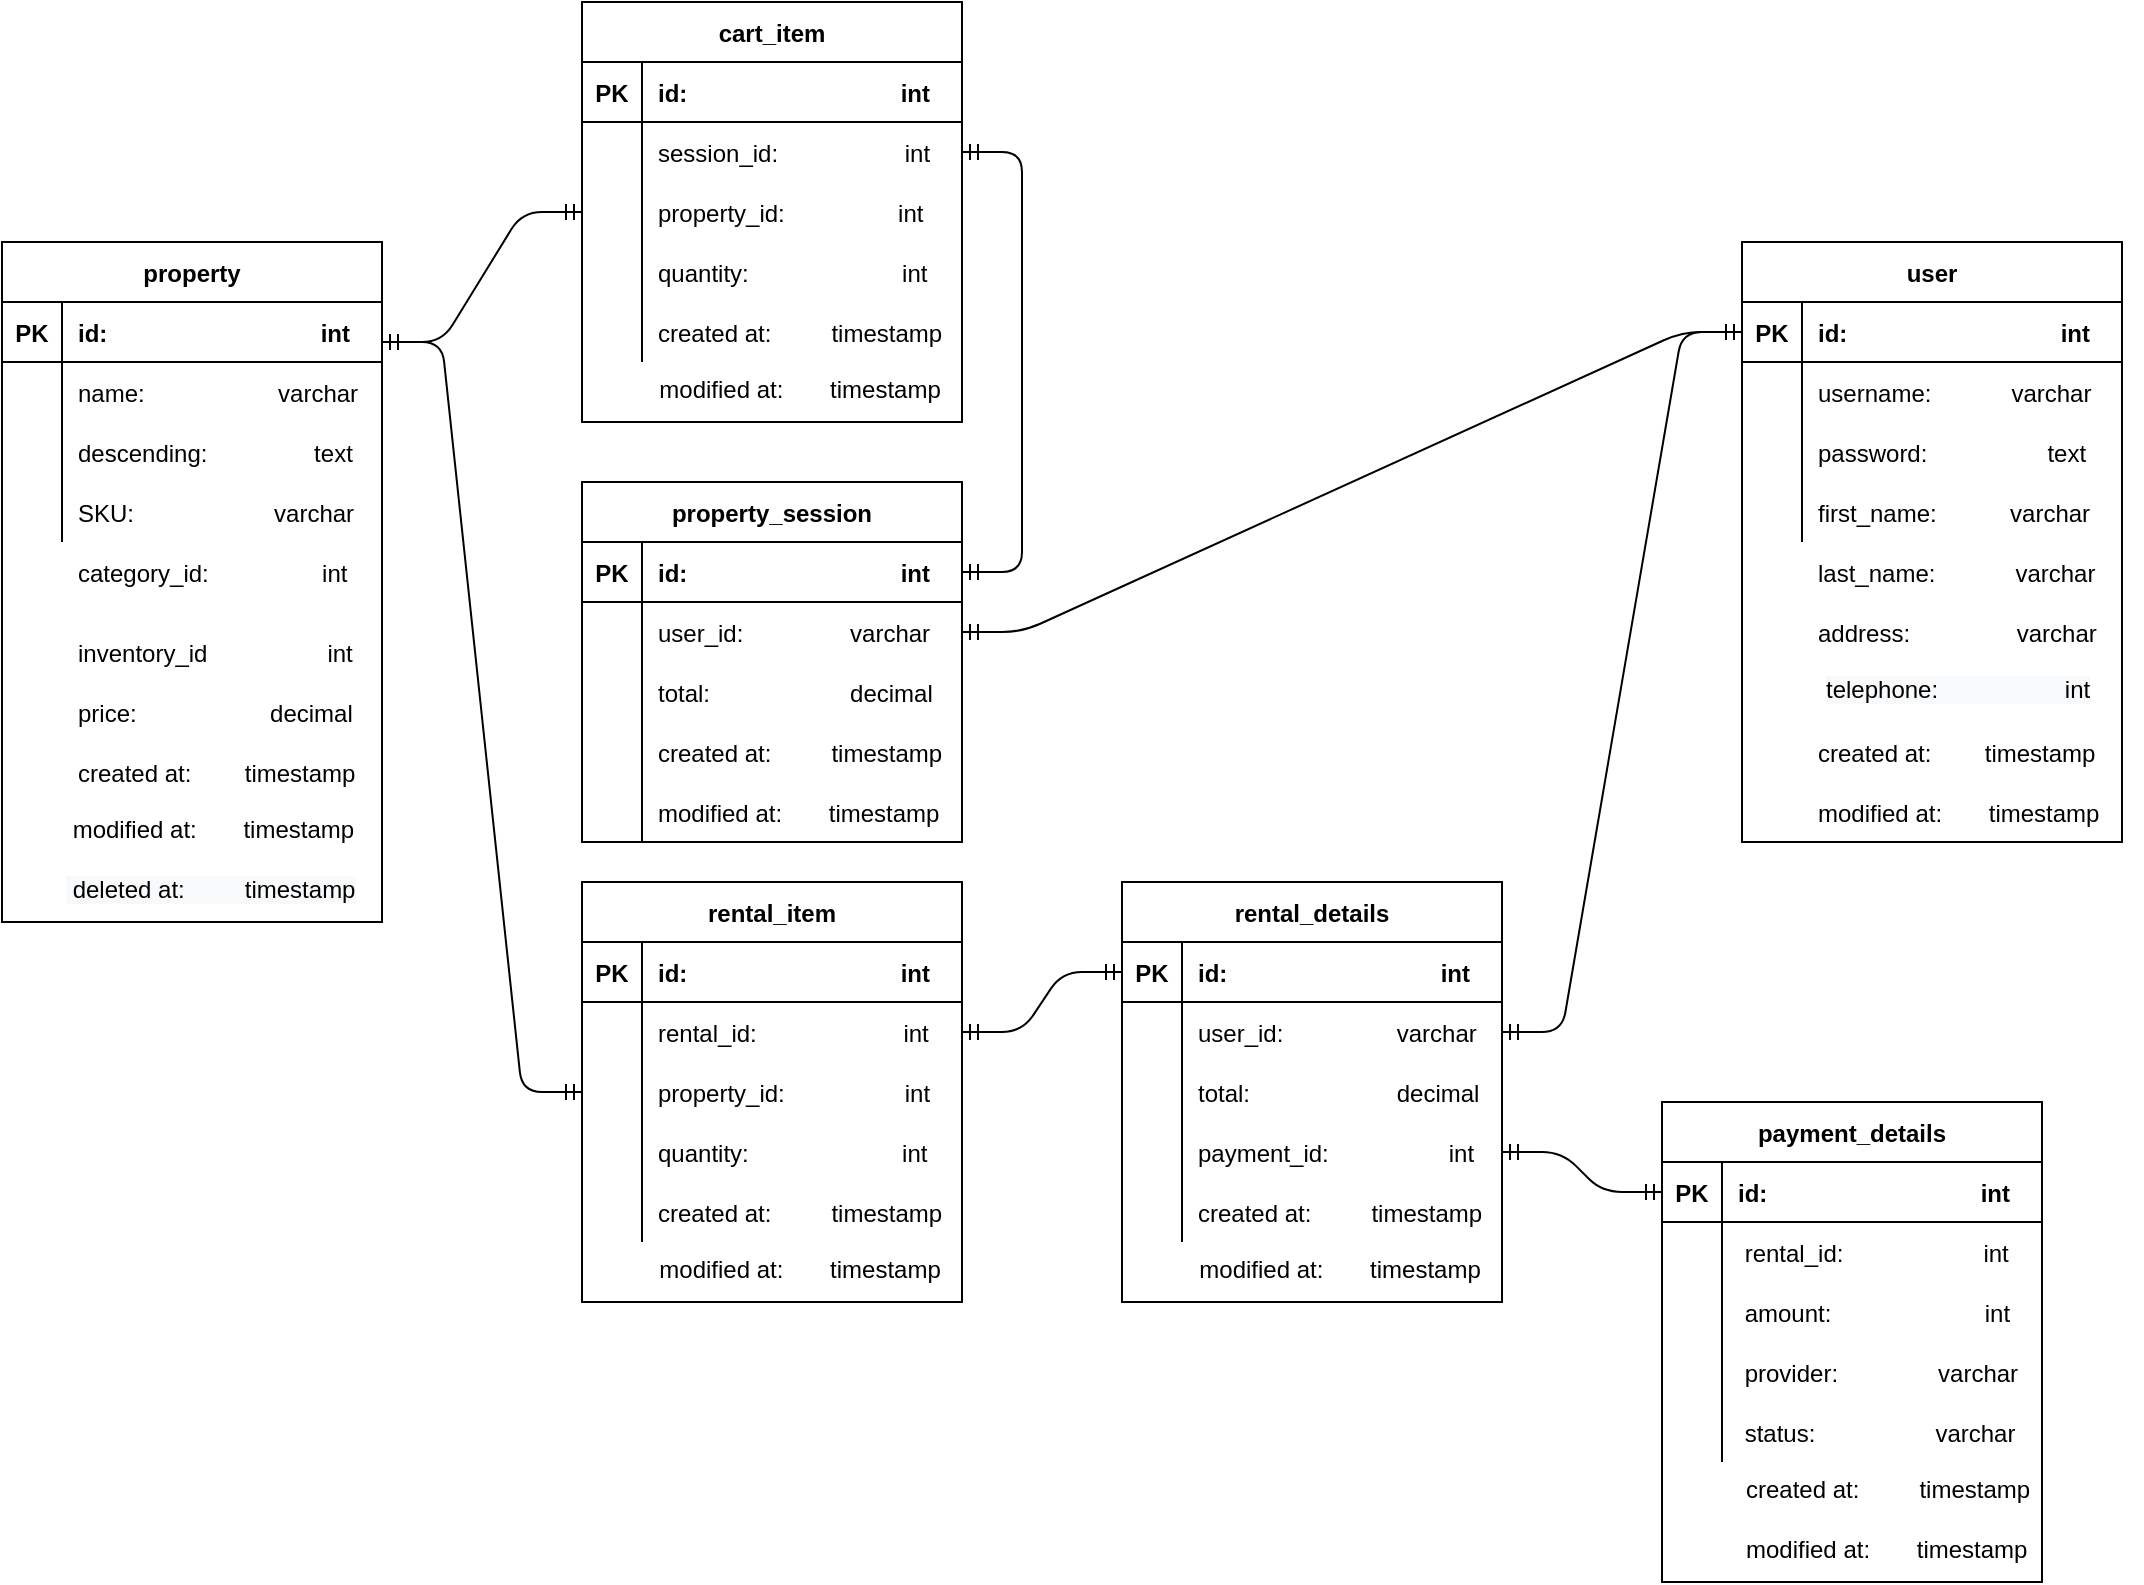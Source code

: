 <mxfile version="13.8.9-1" type="device"><diagram id="mdEA4jtYFHNIccBKWLax" name="Page-1"><mxGraphModel dx="1422" dy="762" grid="1" gridSize="10" guides="1" tooltips="1" connect="1" arrows="1" fold="1" page="1" pageScale="1" pageWidth="1100" pageHeight="850" math="0" shadow="0"><root><mxCell id="0"/><mxCell id="1" parent="0"/><mxCell id="E2A25b7IOWww6mksiiEc-43" value="cart_item" style="shape=table;startSize=30;container=1;collapsible=1;childLayout=tableLayout;fixedRows=1;rowLines=0;fontStyle=1;align=center;resizeLast=1;" vertex="1" parent="1"><mxGeometry x="330" y="40" width="190" height="210" as="geometry"/></mxCell><mxCell id="E2A25b7IOWww6mksiiEc-44" value="" style="shape=partialRectangle;collapsible=0;dropTarget=0;pointerEvents=0;fillColor=none;top=0;left=0;bottom=1;right=0;points=[[0,0.5],[1,0.5]];portConstraint=eastwest;" vertex="1" parent="E2A25b7IOWww6mksiiEc-43"><mxGeometry y="30" width="190" height="30" as="geometry"/></mxCell><mxCell id="E2A25b7IOWww6mksiiEc-45" value="PK" style="shape=partialRectangle;connectable=0;fillColor=none;top=0;left=0;bottom=0;right=0;fontStyle=1;overflow=hidden;" vertex="1" parent="E2A25b7IOWww6mksiiEc-44"><mxGeometry width="30" height="30" as="geometry"/></mxCell><mxCell id="E2A25b7IOWww6mksiiEc-46" value="id:                                int" style="shape=partialRectangle;connectable=0;fillColor=none;top=0;left=0;bottom=0;right=0;align=left;spacingLeft=6;fontStyle=1;overflow=hidden;" vertex="1" parent="E2A25b7IOWww6mksiiEc-44"><mxGeometry x="30" width="160" height="30" as="geometry"/></mxCell><mxCell id="E2A25b7IOWww6mksiiEc-47" value="" style="shape=partialRectangle;collapsible=0;dropTarget=0;pointerEvents=0;fillColor=none;top=0;left=0;bottom=0;right=0;points=[[0,0.5],[1,0.5]];portConstraint=eastwest;" vertex="1" parent="E2A25b7IOWww6mksiiEc-43"><mxGeometry y="60" width="190" height="30" as="geometry"/></mxCell><mxCell id="E2A25b7IOWww6mksiiEc-48" value="" style="shape=partialRectangle;connectable=0;fillColor=none;top=0;left=0;bottom=0;right=0;editable=1;overflow=hidden;" vertex="1" parent="E2A25b7IOWww6mksiiEc-47"><mxGeometry width="30" height="30" as="geometry"/></mxCell><mxCell id="E2A25b7IOWww6mksiiEc-49" value="session_id:                   int " style="shape=partialRectangle;connectable=0;fillColor=none;top=0;left=0;bottom=0;right=0;align=left;spacingLeft=6;overflow=hidden;" vertex="1" parent="E2A25b7IOWww6mksiiEc-47"><mxGeometry x="30" width="160" height="30" as="geometry"/></mxCell><mxCell id="E2A25b7IOWww6mksiiEc-50" value="" style="shape=partialRectangle;collapsible=0;dropTarget=0;pointerEvents=0;fillColor=none;top=0;left=0;bottom=0;right=0;points=[[0,0.5],[1,0.5]];portConstraint=eastwest;" vertex="1" parent="E2A25b7IOWww6mksiiEc-43"><mxGeometry y="90" width="190" height="30" as="geometry"/></mxCell><mxCell id="E2A25b7IOWww6mksiiEc-51" value="" style="shape=partialRectangle;connectable=0;fillColor=none;top=0;left=0;bottom=0;right=0;editable=1;overflow=hidden;" vertex="1" parent="E2A25b7IOWww6mksiiEc-50"><mxGeometry width="30" height="30" as="geometry"/></mxCell><mxCell id="E2A25b7IOWww6mksiiEc-52" value="property_id:                 int" style="shape=partialRectangle;connectable=0;fillColor=none;top=0;left=0;bottom=0;right=0;align=left;spacingLeft=6;overflow=hidden;" vertex="1" parent="E2A25b7IOWww6mksiiEc-50"><mxGeometry x="30" width="160" height="30" as="geometry"/></mxCell><mxCell id="E2A25b7IOWww6mksiiEc-99" value="" style="shape=partialRectangle;collapsible=0;dropTarget=0;pointerEvents=0;fillColor=none;top=0;left=0;bottom=0;right=0;points=[[0,0.5],[1,0.5]];portConstraint=eastwest;" vertex="1" parent="E2A25b7IOWww6mksiiEc-43"><mxGeometry y="120" width="190" height="30" as="geometry"/></mxCell><mxCell id="E2A25b7IOWww6mksiiEc-100" value="" style="shape=partialRectangle;connectable=0;fillColor=none;top=0;left=0;bottom=0;right=0;editable=1;overflow=hidden;" vertex="1" parent="E2A25b7IOWww6mksiiEc-99"><mxGeometry width="30" height="30" as="geometry"/></mxCell><mxCell id="E2A25b7IOWww6mksiiEc-101" value="quantity:                       int" style="shape=partialRectangle;connectable=0;fillColor=none;top=0;left=0;bottom=0;right=0;align=left;spacingLeft=6;overflow=hidden;" vertex="1" parent="E2A25b7IOWww6mksiiEc-99"><mxGeometry x="30" width="160" height="30" as="geometry"/></mxCell><mxCell id="E2A25b7IOWww6mksiiEc-53" value="" style="shape=partialRectangle;collapsible=0;dropTarget=0;pointerEvents=0;fillColor=none;top=0;left=0;bottom=0;right=0;points=[[0,0.5],[1,0.5]];portConstraint=eastwest;" vertex="1" parent="E2A25b7IOWww6mksiiEc-43"><mxGeometry y="150" width="190" height="30" as="geometry"/></mxCell><mxCell id="E2A25b7IOWww6mksiiEc-54" value="" style="shape=partialRectangle;connectable=0;fillColor=none;top=0;left=0;bottom=0;right=0;editable=1;overflow=hidden;" vertex="1" parent="E2A25b7IOWww6mksiiEc-53"><mxGeometry width="30" height="30" as="geometry"/></mxCell><mxCell id="E2A25b7IOWww6mksiiEc-55" value="created at:         timestamp" style="shape=partialRectangle;connectable=0;fillColor=none;top=0;left=0;bottom=0;right=0;align=left;spacingLeft=6;overflow=hidden;" vertex="1" parent="E2A25b7IOWww6mksiiEc-53"><mxGeometry x="30" width="160" height="30" as="geometry"/></mxCell><mxCell id="E2A25b7IOWww6mksiiEc-62" value="property" style="shape=table;startSize=30;container=1;collapsible=1;childLayout=tableLayout;fixedRows=1;rowLines=0;fontStyle=1;align=center;resizeLast=1;" vertex="1" parent="1"><mxGeometry x="40" y="160" width="190" height="340" as="geometry"/></mxCell><mxCell id="E2A25b7IOWww6mksiiEc-63" value="" style="shape=partialRectangle;collapsible=0;dropTarget=0;pointerEvents=0;fillColor=none;top=0;left=0;bottom=1;right=0;points=[[0,0.5],[1,0.5]];portConstraint=eastwest;" vertex="1" parent="E2A25b7IOWww6mksiiEc-62"><mxGeometry y="30" width="190" height="30" as="geometry"/></mxCell><mxCell id="E2A25b7IOWww6mksiiEc-64" value="PK" style="shape=partialRectangle;connectable=0;fillColor=none;top=0;left=0;bottom=0;right=0;fontStyle=1;overflow=hidden;" vertex="1" parent="E2A25b7IOWww6mksiiEc-63"><mxGeometry width="30" height="30" as="geometry"/></mxCell><mxCell id="E2A25b7IOWww6mksiiEc-65" value="id:                                int" style="shape=partialRectangle;connectable=0;fillColor=none;top=0;left=0;bottom=0;right=0;align=left;spacingLeft=6;fontStyle=1;overflow=hidden;" vertex="1" parent="E2A25b7IOWww6mksiiEc-63"><mxGeometry x="30" width="160" height="30" as="geometry"/></mxCell><mxCell id="E2A25b7IOWww6mksiiEc-66" value="" style="shape=partialRectangle;collapsible=0;dropTarget=0;pointerEvents=0;fillColor=none;top=0;left=0;bottom=0;right=0;points=[[0,0.5],[1,0.5]];portConstraint=eastwest;" vertex="1" parent="E2A25b7IOWww6mksiiEc-62"><mxGeometry y="60" width="190" height="30" as="geometry"/></mxCell><mxCell id="E2A25b7IOWww6mksiiEc-67" value="" style="shape=partialRectangle;connectable=0;fillColor=none;top=0;left=0;bottom=0;right=0;editable=1;overflow=hidden;" vertex="1" parent="E2A25b7IOWww6mksiiEc-66"><mxGeometry width="30" height="30" as="geometry"/></mxCell><mxCell id="E2A25b7IOWww6mksiiEc-68" value="name:                    varchar" style="shape=partialRectangle;connectable=0;fillColor=none;top=0;left=0;bottom=0;right=0;align=left;spacingLeft=6;overflow=hidden;" vertex="1" parent="E2A25b7IOWww6mksiiEc-66"><mxGeometry x="30" width="160" height="30" as="geometry"/></mxCell><mxCell id="E2A25b7IOWww6mksiiEc-69" value="" style="shape=partialRectangle;collapsible=0;dropTarget=0;pointerEvents=0;fillColor=none;top=0;left=0;bottom=0;right=0;points=[[0,0.5],[1,0.5]];portConstraint=eastwest;" vertex="1" parent="E2A25b7IOWww6mksiiEc-62"><mxGeometry y="90" width="190" height="30" as="geometry"/></mxCell><mxCell id="E2A25b7IOWww6mksiiEc-70" value="" style="shape=partialRectangle;connectable=0;fillColor=none;top=0;left=0;bottom=0;right=0;editable=1;overflow=hidden;" vertex="1" parent="E2A25b7IOWww6mksiiEc-69"><mxGeometry width="30" height="30" as="geometry"/></mxCell><mxCell id="E2A25b7IOWww6mksiiEc-71" value="descending:                text" style="shape=partialRectangle;connectable=0;fillColor=none;top=0;left=0;bottom=0;right=0;align=left;spacingLeft=6;overflow=hidden;" vertex="1" parent="E2A25b7IOWww6mksiiEc-69"><mxGeometry x="30" width="160" height="30" as="geometry"/></mxCell><mxCell id="E2A25b7IOWww6mksiiEc-72" value="" style="shape=partialRectangle;collapsible=0;dropTarget=0;pointerEvents=0;fillColor=none;top=0;left=0;bottom=0;right=0;points=[[0,0.5],[1,0.5]];portConstraint=eastwest;" vertex="1" parent="E2A25b7IOWww6mksiiEc-62"><mxGeometry y="120" width="190" height="30" as="geometry"/></mxCell><mxCell id="E2A25b7IOWww6mksiiEc-73" value="" style="shape=partialRectangle;connectable=0;fillColor=none;top=0;left=0;bottom=0;right=0;editable=1;overflow=hidden;" vertex="1" parent="E2A25b7IOWww6mksiiEc-72"><mxGeometry width="30" height="30" as="geometry"/></mxCell><mxCell id="E2A25b7IOWww6mksiiEc-74" value="SKU:                     varchar" style="shape=partialRectangle;connectable=0;fillColor=none;top=0;left=0;bottom=0;right=0;align=left;spacingLeft=6;overflow=hidden;" vertex="1" parent="E2A25b7IOWww6mksiiEc-72"><mxGeometry x="30" width="160" height="30" as="geometry"/></mxCell><mxCell id="E2A25b7IOWww6mksiiEc-75" value="category_id:                 int" style="shape=partialRectangle;connectable=0;fillColor=none;top=0;left=0;bottom=0;right=0;align=left;spacingLeft=6;overflow=hidden;" vertex="1" parent="1"><mxGeometry x="70" y="310" width="150" height="30" as="geometry"/></mxCell><mxCell id="E2A25b7IOWww6mksiiEc-76" value="inventory_id                  int" style="shape=partialRectangle;connectable=0;fillColor=none;top=0;left=0;bottom=0;right=0;align=left;spacingLeft=6;overflow=hidden;" vertex="1" parent="1"><mxGeometry x="70" y="350" width="150" height="30" as="geometry"/></mxCell><mxCell id="E2A25b7IOWww6mksiiEc-77" value="price:                    decimal" style="shape=partialRectangle;connectable=0;fillColor=none;top=0;left=0;bottom=0;right=0;align=left;spacingLeft=6;overflow=hidden;" vertex="1" parent="1"><mxGeometry x="70" y="380" width="150" height="30" as="geometry"/></mxCell><mxCell id="E2A25b7IOWww6mksiiEc-78" value="created at:        timestamp" style="shape=partialRectangle;connectable=0;fillColor=none;top=0;left=0;bottom=0;right=0;align=left;spacingLeft=6;overflow=hidden;" vertex="1" parent="1"><mxGeometry x="70" y="410" width="150" height="30" as="geometry"/></mxCell><mxCell id="E2A25b7IOWww6mksiiEc-106" value="&lt;span style=&quot;font-family: &amp;#34;helvetica&amp;#34;&quot;&gt;&amp;nbsp;modified at:&amp;nbsp; &amp;nbsp; &amp;nbsp; &amp;nbsp;timestamp&lt;/span&gt;" style="text;whiteSpace=wrap;html=1;" vertex="1" parent="1"><mxGeometry x="70" y="440" width="170" height="30" as="geometry"/></mxCell><mxCell id="E2A25b7IOWww6mksiiEc-151" value="&lt;span&gt;&amp;nbsp; modified at:&amp;nbsp; &amp;nbsp; &amp;nbsp; &amp;nbsp;timestamp&lt;/span&gt;" style="text;whiteSpace=wrap;html=1;" vertex="1" parent="1"><mxGeometry x="360" y="220" width="170" height="30" as="geometry"/></mxCell><mxCell id="E2A25b7IOWww6mksiiEc-152" value="property_session" style="shape=table;startSize=30;container=1;collapsible=1;childLayout=tableLayout;fixedRows=1;rowLines=0;fontStyle=1;align=center;resizeLast=1;" vertex="1" parent="1"><mxGeometry x="330" y="280" width="190" height="180" as="geometry"/></mxCell><mxCell id="E2A25b7IOWww6mksiiEc-153" value="" style="shape=partialRectangle;collapsible=0;dropTarget=0;pointerEvents=0;fillColor=none;top=0;left=0;bottom=1;right=0;points=[[0,0.5],[1,0.5]];portConstraint=eastwest;" vertex="1" parent="E2A25b7IOWww6mksiiEc-152"><mxGeometry y="30" width="190" height="30" as="geometry"/></mxCell><mxCell id="E2A25b7IOWww6mksiiEc-154" value="PK" style="shape=partialRectangle;connectable=0;fillColor=none;top=0;left=0;bottom=0;right=0;fontStyle=1;overflow=hidden;" vertex="1" parent="E2A25b7IOWww6mksiiEc-153"><mxGeometry width="30" height="30" as="geometry"/></mxCell><mxCell id="E2A25b7IOWww6mksiiEc-155" value="id:                                int" style="shape=partialRectangle;connectable=0;fillColor=none;top=0;left=0;bottom=0;right=0;align=left;spacingLeft=6;fontStyle=1;overflow=hidden;" vertex="1" parent="E2A25b7IOWww6mksiiEc-153"><mxGeometry x="30" width="160" height="30" as="geometry"/></mxCell><mxCell id="E2A25b7IOWww6mksiiEc-156" value="" style="shape=partialRectangle;collapsible=0;dropTarget=0;pointerEvents=0;fillColor=none;top=0;left=0;bottom=0;right=0;points=[[0,0.5],[1,0.5]];portConstraint=eastwest;" vertex="1" parent="E2A25b7IOWww6mksiiEc-152"><mxGeometry y="60" width="190" height="30" as="geometry"/></mxCell><mxCell id="E2A25b7IOWww6mksiiEc-157" value="" style="shape=partialRectangle;connectable=0;fillColor=none;top=0;left=0;bottom=0;right=0;editable=1;overflow=hidden;" vertex="1" parent="E2A25b7IOWww6mksiiEc-156"><mxGeometry width="30" height="30" as="geometry"/></mxCell><mxCell id="E2A25b7IOWww6mksiiEc-158" value="user_id:                varchar" style="shape=partialRectangle;connectable=0;fillColor=none;top=0;left=0;bottom=0;right=0;align=left;spacingLeft=6;overflow=hidden;" vertex="1" parent="E2A25b7IOWww6mksiiEc-156"><mxGeometry x="30" width="160" height="30" as="geometry"/></mxCell><mxCell id="E2A25b7IOWww6mksiiEc-159" value="" style="shape=partialRectangle;collapsible=0;dropTarget=0;pointerEvents=0;fillColor=none;top=0;left=0;bottom=0;right=0;points=[[0,0.5],[1,0.5]];portConstraint=eastwest;" vertex="1" parent="E2A25b7IOWww6mksiiEc-152"><mxGeometry y="90" width="190" height="30" as="geometry"/></mxCell><mxCell id="E2A25b7IOWww6mksiiEc-160" value="" style="shape=partialRectangle;connectable=0;fillColor=none;top=0;left=0;bottom=0;right=0;editable=1;overflow=hidden;" vertex="1" parent="E2A25b7IOWww6mksiiEc-159"><mxGeometry width="30" height="30" as="geometry"/></mxCell><mxCell id="E2A25b7IOWww6mksiiEc-161" value="total:                     decimal" style="shape=partialRectangle;connectable=0;fillColor=none;top=0;left=0;bottom=0;right=0;align=left;spacingLeft=6;overflow=hidden;" vertex="1" parent="E2A25b7IOWww6mksiiEc-159"><mxGeometry x="30" width="160" height="30" as="geometry"/></mxCell><mxCell id="E2A25b7IOWww6mksiiEc-162" value="" style="shape=partialRectangle;collapsible=0;dropTarget=0;pointerEvents=0;fillColor=none;top=0;left=0;bottom=0;right=0;points=[[0,0.5],[1,0.5]];portConstraint=eastwest;" vertex="1" parent="E2A25b7IOWww6mksiiEc-152"><mxGeometry y="120" width="190" height="30" as="geometry"/></mxCell><mxCell id="E2A25b7IOWww6mksiiEc-163" value="" style="shape=partialRectangle;connectable=0;fillColor=none;top=0;left=0;bottom=0;right=0;editable=1;overflow=hidden;" vertex="1" parent="E2A25b7IOWww6mksiiEc-162"><mxGeometry width="30" height="30" as="geometry"/></mxCell><mxCell id="E2A25b7IOWww6mksiiEc-164" value="created at:         timestamp" style="shape=partialRectangle;connectable=0;fillColor=none;top=0;left=0;bottom=0;right=0;align=left;spacingLeft=6;overflow=hidden;" vertex="1" parent="E2A25b7IOWww6mksiiEc-162"><mxGeometry x="30" width="160" height="30" as="geometry"/></mxCell><mxCell id="E2A25b7IOWww6mksiiEc-165" value="" style="shape=partialRectangle;collapsible=0;dropTarget=0;pointerEvents=0;fillColor=none;top=0;left=0;bottom=0;right=0;points=[[0,0.5],[1,0.5]];portConstraint=eastwest;" vertex="1" parent="E2A25b7IOWww6mksiiEc-152"><mxGeometry y="150" width="190" height="30" as="geometry"/></mxCell><mxCell id="E2A25b7IOWww6mksiiEc-166" value="" style="shape=partialRectangle;connectable=0;fillColor=none;top=0;left=0;bottom=0;right=0;editable=1;overflow=hidden;" vertex="1" parent="E2A25b7IOWww6mksiiEc-165"><mxGeometry width="30" height="30" as="geometry"/></mxCell><mxCell id="E2A25b7IOWww6mksiiEc-167" value="modified at:       timestamp" style="shape=partialRectangle;connectable=0;fillColor=none;top=0;left=0;bottom=0;right=0;align=left;spacingLeft=6;overflow=hidden;" vertex="1" parent="E2A25b7IOWww6mksiiEc-165"><mxGeometry x="30" width="160" height="30" as="geometry"/></mxCell><mxCell id="E2A25b7IOWww6mksiiEc-169" value="&lt;span style=&quot;color: rgb(0 , 0 , 0) ; font-family: &amp;#34;helvetica&amp;#34; ; font-size: 12px ; font-style: normal ; font-weight: 400 ; letter-spacing: normal ; text-align: left ; text-indent: 0px ; text-transform: none ; word-spacing: 0px ; background-color: rgb(248 , 249 , 250) ; display: inline ; float: none&quot;&gt;&amp;nbsp;deleted at:&amp;nbsp; &amp;nbsp; &amp;nbsp; &amp;nbsp; &amp;nbsp;timestamp&lt;/span&gt;" style="text;whiteSpace=wrap;html=1;" vertex="1" parent="1"><mxGeometry x="70" y="470" width="170" height="30" as="geometry"/></mxCell><mxCell id="E2A25b7IOWww6mksiiEc-172" value="rental_item" style="shape=table;startSize=30;container=1;collapsible=1;childLayout=tableLayout;fixedRows=1;rowLines=0;fontStyle=1;align=center;resizeLast=1;" vertex="1" parent="1"><mxGeometry x="330" y="480" width="190" height="210" as="geometry"/></mxCell><mxCell id="E2A25b7IOWww6mksiiEc-173" value="" style="shape=partialRectangle;collapsible=0;dropTarget=0;pointerEvents=0;fillColor=none;top=0;left=0;bottom=1;right=0;points=[[0,0.5],[1,0.5]];portConstraint=eastwest;" vertex="1" parent="E2A25b7IOWww6mksiiEc-172"><mxGeometry y="30" width="190" height="30" as="geometry"/></mxCell><mxCell id="E2A25b7IOWww6mksiiEc-174" value="PK" style="shape=partialRectangle;connectable=0;fillColor=none;top=0;left=0;bottom=0;right=0;fontStyle=1;overflow=hidden;" vertex="1" parent="E2A25b7IOWww6mksiiEc-173"><mxGeometry width="30" height="30" as="geometry"/></mxCell><mxCell id="E2A25b7IOWww6mksiiEc-175" value="id:                                int" style="shape=partialRectangle;connectable=0;fillColor=none;top=0;left=0;bottom=0;right=0;align=left;spacingLeft=6;fontStyle=1;overflow=hidden;" vertex="1" parent="E2A25b7IOWww6mksiiEc-173"><mxGeometry x="30" width="160" height="30" as="geometry"/></mxCell><mxCell id="E2A25b7IOWww6mksiiEc-176" value="" style="shape=partialRectangle;collapsible=0;dropTarget=0;pointerEvents=0;fillColor=none;top=0;left=0;bottom=0;right=0;points=[[0,0.5],[1,0.5]];portConstraint=eastwest;" vertex="1" parent="E2A25b7IOWww6mksiiEc-172"><mxGeometry y="60" width="190" height="30" as="geometry"/></mxCell><mxCell id="E2A25b7IOWww6mksiiEc-177" value="" style="shape=partialRectangle;connectable=0;fillColor=none;top=0;left=0;bottom=0;right=0;editable=1;overflow=hidden;" vertex="1" parent="E2A25b7IOWww6mksiiEc-176"><mxGeometry width="30" height="30" as="geometry"/></mxCell><mxCell id="E2A25b7IOWww6mksiiEc-178" value="rental_id:                      int" style="shape=partialRectangle;connectable=0;fillColor=none;top=0;left=0;bottom=0;right=0;align=left;spacingLeft=6;overflow=hidden;" vertex="1" parent="E2A25b7IOWww6mksiiEc-176"><mxGeometry x="30" width="160" height="30" as="geometry"/></mxCell><mxCell id="E2A25b7IOWww6mksiiEc-179" value="" style="shape=partialRectangle;collapsible=0;dropTarget=0;pointerEvents=0;fillColor=none;top=0;left=0;bottom=0;right=0;points=[[0,0.5],[1,0.5]];portConstraint=eastwest;" vertex="1" parent="E2A25b7IOWww6mksiiEc-172"><mxGeometry y="90" width="190" height="30" as="geometry"/></mxCell><mxCell id="E2A25b7IOWww6mksiiEc-180" value="" style="shape=partialRectangle;connectable=0;fillColor=none;top=0;left=0;bottom=0;right=0;editable=1;overflow=hidden;" vertex="1" parent="E2A25b7IOWww6mksiiEc-179"><mxGeometry width="30" height="30" as="geometry"/></mxCell><mxCell id="E2A25b7IOWww6mksiiEc-181" value="property_id:                  int" style="shape=partialRectangle;connectable=0;fillColor=none;top=0;left=0;bottom=0;right=0;align=left;spacingLeft=6;overflow=hidden;" vertex="1" parent="E2A25b7IOWww6mksiiEc-179"><mxGeometry x="30" width="160" height="30" as="geometry"/></mxCell><mxCell id="E2A25b7IOWww6mksiiEc-182" value="" style="shape=partialRectangle;collapsible=0;dropTarget=0;pointerEvents=0;fillColor=none;top=0;left=0;bottom=0;right=0;points=[[0,0.5],[1,0.5]];portConstraint=eastwest;" vertex="1" parent="E2A25b7IOWww6mksiiEc-172"><mxGeometry y="120" width="190" height="30" as="geometry"/></mxCell><mxCell id="E2A25b7IOWww6mksiiEc-183" value="" style="shape=partialRectangle;connectable=0;fillColor=none;top=0;left=0;bottom=0;right=0;editable=1;overflow=hidden;" vertex="1" parent="E2A25b7IOWww6mksiiEc-182"><mxGeometry width="30" height="30" as="geometry"/></mxCell><mxCell id="E2A25b7IOWww6mksiiEc-184" value="quantity:                       int" style="shape=partialRectangle;connectable=0;fillColor=none;top=0;left=0;bottom=0;right=0;align=left;spacingLeft=6;overflow=hidden;" vertex="1" parent="E2A25b7IOWww6mksiiEc-182"><mxGeometry x="30" width="160" height="30" as="geometry"/></mxCell><mxCell id="E2A25b7IOWww6mksiiEc-185" value="" style="shape=partialRectangle;collapsible=0;dropTarget=0;pointerEvents=0;fillColor=none;top=0;left=0;bottom=0;right=0;points=[[0,0.5],[1,0.5]];portConstraint=eastwest;" vertex="1" parent="E2A25b7IOWww6mksiiEc-172"><mxGeometry y="150" width="190" height="30" as="geometry"/></mxCell><mxCell id="E2A25b7IOWww6mksiiEc-186" value="" style="shape=partialRectangle;connectable=0;fillColor=none;top=0;left=0;bottom=0;right=0;editable=1;overflow=hidden;" vertex="1" parent="E2A25b7IOWww6mksiiEc-185"><mxGeometry width="30" height="30" as="geometry"/></mxCell><mxCell id="E2A25b7IOWww6mksiiEc-187" value="created at:         timestamp" style="shape=partialRectangle;connectable=0;fillColor=none;top=0;left=0;bottom=0;right=0;align=left;spacingLeft=6;overflow=hidden;" vertex="1" parent="E2A25b7IOWww6mksiiEc-185"><mxGeometry x="30" width="160" height="30" as="geometry"/></mxCell><mxCell id="E2A25b7IOWww6mksiiEc-188" value="rental_details" style="shape=table;startSize=30;container=1;collapsible=1;childLayout=tableLayout;fixedRows=1;rowLines=0;fontStyle=1;align=center;resizeLast=1;" vertex="1" parent="1"><mxGeometry x="600" y="480" width="190" height="210" as="geometry"/></mxCell><mxCell id="E2A25b7IOWww6mksiiEc-189" value="" style="shape=partialRectangle;collapsible=0;dropTarget=0;pointerEvents=0;fillColor=none;top=0;left=0;bottom=1;right=0;points=[[0,0.5],[1,0.5]];portConstraint=eastwest;" vertex="1" parent="E2A25b7IOWww6mksiiEc-188"><mxGeometry y="30" width="190" height="30" as="geometry"/></mxCell><mxCell id="E2A25b7IOWww6mksiiEc-190" value="PK" style="shape=partialRectangle;connectable=0;fillColor=none;top=0;left=0;bottom=0;right=0;fontStyle=1;overflow=hidden;" vertex="1" parent="E2A25b7IOWww6mksiiEc-189"><mxGeometry width="30" height="30" as="geometry"/></mxCell><mxCell id="E2A25b7IOWww6mksiiEc-191" value="id:                                int" style="shape=partialRectangle;connectable=0;fillColor=none;top=0;left=0;bottom=0;right=0;align=left;spacingLeft=6;fontStyle=1;overflow=hidden;" vertex="1" parent="E2A25b7IOWww6mksiiEc-189"><mxGeometry x="30" width="160" height="30" as="geometry"/></mxCell><mxCell id="E2A25b7IOWww6mksiiEc-192" value="" style="shape=partialRectangle;collapsible=0;dropTarget=0;pointerEvents=0;fillColor=none;top=0;left=0;bottom=0;right=0;points=[[0,0.5],[1,0.5]];portConstraint=eastwest;" vertex="1" parent="E2A25b7IOWww6mksiiEc-188"><mxGeometry y="60" width="190" height="30" as="geometry"/></mxCell><mxCell id="E2A25b7IOWww6mksiiEc-193" value="" style="shape=partialRectangle;connectable=0;fillColor=none;top=0;left=0;bottom=0;right=0;editable=1;overflow=hidden;" vertex="1" parent="E2A25b7IOWww6mksiiEc-192"><mxGeometry width="30" height="30" as="geometry"/></mxCell><mxCell id="E2A25b7IOWww6mksiiEc-194" value="user_id:                 varchar" style="shape=partialRectangle;connectable=0;fillColor=none;top=0;left=0;bottom=0;right=0;align=left;spacingLeft=6;overflow=hidden;" vertex="1" parent="E2A25b7IOWww6mksiiEc-192"><mxGeometry x="30" width="160" height="30" as="geometry"/></mxCell><mxCell id="E2A25b7IOWww6mksiiEc-195" value="" style="shape=partialRectangle;collapsible=0;dropTarget=0;pointerEvents=0;fillColor=none;top=0;left=0;bottom=0;right=0;points=[[0,0.5],[1,0.5]];portConstraint=eastwest;" vertex="1" parent="E2A25b7IOWww6mksiiEc-188"><mxGeometry y="90" width="190" height="30" as="geometry"/></mxCell><mxCell id="E2A25b7IOWww6mksiiEc-196" value="" style="shape=partialRectangle;connectable=0;fillColor=none;top=0;left=0;bottom=0;right=0;editable=1;overflow=hidden;" vertex="1" parent="E2A25b7IOWww6mksiiEc-195"><mxGeometry width="30" height="30" as="geometry"/></mxCell><mxCell id="E2A25b7IOWww6mksiiEc-197" value="total:                      decimal" style="shape=partialRectangle;connectable=0;fillColor=none;top=0;left=0;bottom=0;right=0;align=left;spacingLeft=6;overflow=hidden;" vertex="1" parent="E2A25b7IOWww6mksiiEc-195"><mxGeometry x="30" width="160" height="30" as="geometry"/></mxCell><mxCell id="E2A25b7IOWww6mksiiEc-198" value="" style="shape=partialRectangle;collapsible=0;dropTarget=0;pointerEvents=0;fillColor=none;top=0;left=0;bottom=0;right=0;points=[[0,0.5],[1,0.5]];portConstraint=eastwest;" vertex="1" parent="E2A25b7IOWww6mksiiEc-188"><mxGeometry y="120" width="190" height="30" as="geometry"/></mxCell><mxCell id="E2A25b7IOWww6mksiiEc-199" value="" style="shape=partialRectangle;connectable=0;fillColor=none;top=0;left=0;bottom=0;right=0;editable=1;overflow=hidden;" vertex="1" parent="E2A25b7IOWww6mksiiEc-198"><mxGeometry width="30" height="30" as="geometry"/></mxCell><mxCell id="E2A25b7IOWww6mksiiEc-200" value="payment_id:                  int" style="shape=partialRectangle;connectable=0;fillColor=none;top=0;left=0;bottom=0;right=0;align=left;spacingLeft=6;overflow=hidden;" vertex="1" parent="E2A25b7IOWww6mksiiEc-198"><mxGeometry x="30" width="160" height="30" as="geometry"/></mxCell><mxCell id="E2A25b7IOWww6mksiiEc-201" value="" style="shape=partialRectangle;collapsible=0;dropTarget=0;pointerEvents=0;fillColor=none;top=0;left=0;bottom=0;right=0;points=[[0,0.5],[1,0.5]];portConstraint=eastwest;" vertex="1" parent="E2A25b7IOWww6mksiiEc-188"><mxGeometry y="150" width="190" height="30" as="geometry"/></mxCell><mxCell id="E2A25b7IOWww6mksiiEc-202" value="" style="shape=partialRectangle;connectable=0;fillColor=none;top=0;left=0;bottom=0;right=0;editable=1;overflow=hidden;" vertex="1" parent="E2A25b7IOWww6mksiiEc-201"><mxGeometry width="30" height="30" as="geometry"/></mxCell><mxCell id="E2A25b7IOWww6mksiiEc-203" value="created at:         timestamp" style="shape=partialRectangle;connectable=0;fillColor=none;top=0;left=0;bottom=0;right=0;align=left;spacingLeft=6;overflow=hidden;" vertex="1" parent="E2A25b7IOWww6mksiiEc-201"><mxGeometry x="30" width="160" height="30" as="geometry"/></mxCell><mxCell id="E2A25b7IOWww6mksiiEc-204" value="payment_details" style="shape=table;startSize=30;container=1;collapsible=1;childLayout=tableLayout;fixedRows=1;rowLines=0;fontStyle=1;align=center;resizeLast=1;" vertex="1" parent="1"><mxGeometry x="870" y="590" width="190" height="240" as="geometry"/></mxCell><mxCell id="E2A25b7IOWww6mksiiEc-205" value="" style="shape=partialRectangle;collapsible=0;dropTarget=0;pointerEvents=0;fillColor=none;top=0;left=0;bottom=1;right=0;points=[[0,0.5],[1,0.5]];portConstraint=eastwest;" vertex="1" parent="E2A25b7IOWww6mksiiEc-204"><mxGeometry y="30" width="190" height="30" as="geometry"/></mxCell><mxCell id="E2A25b7IOWww6mksiiEc-206" value="PK" style="shape=partialRectangle;connectable=0;fillColor=none;top=0;left=0;bottom=0;right=0;fontStyle=1;overflow=hidden;" vertex="1" parent="E2A25b7IOWww6mksiiEc-205"><mxGeometry width="30" height="30" as="geometry"/></mxCell><mxCell id="E2A25b7IOWww6mksiiEc-207" value="id:                                int" style="shape=partialRectangle;connectable=0;fillColor=none;top=0;left=0;bottom=0;right=0;align=left;spacingLeft=6;fontStyle=1;overflow=hidden;" vertex="1" parent="E2A25b7IOWww6mksiiEc-205"><mxGeometry x="30" width="160" height="30" as="geometry"/></mxCell><mxCell id="E2A25b7IOWww6mksiiEc-208" value="" style="shape=partialRectangle;collapsible=0;dropTarget=0;pointerEvents=0;fillColor=none;top=0;left=0;bottom=0;right=0;points=[[0,0.5],[1,0.5]];portConstraint=eastwest;" vertex="1" parent="E2A25b7IOWww6mksiiEc-204"><mxGeometry y="60" width="190" height="30" as="geometry"/></mxCell><mxCell id="E2A25b7IOWww6mksiiEc-209" value="" style="shape=partialRectangle;connectable=0;fillColor=none;top=0;left=0;bottom=0;right=0;editable=1;overflow=hidden;" vertex="1" parent="E2A25b7IOWww6mksiiEc-208"><mxGeometry width="30" height="30" as="geometry"/></mxCell><mxCell id="E2A25b7IOWww6mksiiEc-210" value=" rental_id:                     int" style="shape=partialRectangle;connectable=0;fillColor=none;top=0;left=0;bottom=0;right=0;align=left;spacingLeft=6;overflow=hidden;" vertex="1" parent="E2A25b7IOWww6mksiiEc-208"><mxGeometry x="30" width="160" height="30" as="geometry"/></mxCell><mxCell id="E2A25b7IOWww6mksiiEc-211" value="" style="shape=partialRectangle;collapsible=0;dropTarget=0;pointerEvents=0;fillColor=none;top=0;left=0;bottom=0;right=0;points=[[0,0.5],[1,0.5]];portConstraint=eastwest;" vertex="1" parent="E2A25b7IOWww6mksiiEc-204"><mxGeometry y="90" width="190" height="30" as="geometry"/></mxCell><mxCell id="E2A25b7IOWww6mksiiEc-212" value="" style="shape=partialRectangle;connectable=0;fillColor=none;top=0;left=0;bottom=0;right=0;editable=1;overflow=hidden;" vertex="1" parent="E2A25b7IOWww6mksiiEc-211"><mxGeometry width="30" height="30" as="geometry"/></mxCell><mxCell id="E2A25b7IOWww6mksiiEc-213" value=" amount:                       int" style="shape=partialRectangle;connectable=0;fillColor=none;top=0;left=0;bottom=0;right=0;align=left;spacingLeft=6;overflow=hidden;" vertex="1" parent="E2A25b7IOWww6mksiiEc-211"><mxGeometry x="30" width="160" height="30" as="geometry"/></mxCell><mxCell id="E2A25b7IOWww6mksiiEc-214" value="" style="shape=partialRectangle;collapsible=0;dropTarget=0;pointerEvents=0;fillColor=none;top=0;left=0;bottom=0;right=0;points=[[0,0.5],[1,0.5]];portConstraint=eastwest;" vertex="1" parent="E2A25b7IOWww6mksiiEc-204"><mxGeometry y="120" width="190" height="30" as="geometry"/></mxCell><mxCell id="E2A25b7IOWww6mksiiEc-215" value="" style="shape=partialRectangle;connectable=0;fillColor=none;top=0;left=0;bottom=0;right=0;editable=1;overflow=hidden;" vertex="1" parent="E2A25b7IOWww6mksiiEc-214"><mxGeometry width="30" height="30" as="geometry"/></mxCell><mxCell id="E2A25b7IOWww6mksiiEc-216" value=" provider:               varchar" style="shape=partialRectangle;connectable=0;fillColor=none;top=0;left=0;bottom=0;right=0;align=left;spacingLeft=6;overflow=hidden;" vertex="1" parent="E2A25b7IOWww6mksiiEc-214"><mxGeometry x="30" width="160" height="30" as="geometry"/></mxCell><mxCell id="E2A25b7IOWww6mksiiEc-217" value="" style="shape=partialRectangle;collapsible=0;dropTarget=0;pointerEvents=0;fillColor=none;top=0;left=0;bottom=0;right=0;points=[[0,0.5],[1,0.5]];portConstraint=eastwest;" vertex="1" parent="E2A25b7IOWww6mksiiEc-204"><mxGeometry y="150" width="190" height="30" as="geometry"/></mxCell><mxCell id="E2A25b7IOWww6mksiiEc-218" value="" style="shape=partialRectangle;connectable=0;fillColor=none;top=0;left=0;bottom=0;right=0;editable=1;overflow=hidden;" vertex="1" parent="E2A25b7IOWww6mksiiEc-217"><mxGeometry width="30" height="30" as="geometry"/></mxCell><mxCell id="E2A25b7IOWww6mksiiEc-219" value=" status:                  varchar" style="shape=partialRectangle;connectable=0;fillColor=none;top=0;left=0;bottom=0;right=0;align=left;spacingLeft=6;overflow=hidden;" vertex="1" parent="E2A25b7IOWww6mksiiEc-217"><mxGeometry x="30" width="160" height="30" as="geometry"/></mxCell><mxCell id="E2A25b7IOWww6mksiiEc-220" value="user" style="shape=table;startSize=30;container=1;collapsible=1;childLayout=tableLayout;fixedRows=1;rowLines=0;fontStyle=1;align=center;resizeLast=1;" vertex="1" parent="1"><mxGeometry x="910" y="160" width="190" height="300" as="geometry"/></mxCell><mxCell id="E2A25b7IOWww6mksiiEc-221" value="" style="shape=partialRectangle;collapsible=0;dropTarget=0;pointerEvents=0;fillColor=none;top=0;left=0;bottom=1;right=0;points=[[0,0.5],[1,0.5]];portConstraint=eastwest;" vertex="1" parent="E2A25b7IOWww6mksiiEc-220"><mxGeometry y="30" width="190" height="30" as="geometry"/></mxCell><mxCell id="E2A25b7IOWww6mksiiEc-222" value="PK" style="shape=partialRectangle;connectable=0;fillColor=none;top=0;left=0;bottom=0;right=0;fontStyle=1;overflow=hidden;" vertex="1" parent="E2A25b7IOWww6mksiiEc-221"><mxGeometry width="30" height="30" as="geometry"/></mxCell><mxCell id="E2A25b7IOWww6mksiiEc-223" value="id:                                int" style="shape=partialRectangle;connectable=0;fillColor=none;top=0;left=0;bottom=0;right=0;align=left;spacingLeft=6;fontStyle=1;overflow=hidden;" vertex="1" parent="E2A25b7IOWww6mksiiEc-221"><mxGeometry x="30" width="160" height="30" as="geometry"/></mxCell><mxCell id="E2A25b7IOWww6mksiiEc-224" value="" style="shape=partialRectangle;collapsible=0;dropTarget=0;pointerEvents=0;fillColor=none;top=0;left=0;bottom=0;right=0;points=[[0,0.5],[1,0.5]];portConstraint=eastwest;" vertex="1" parent="E2A25b7IOWww6mksiiEc-220"><mxGeometry y="60" width="190" height="30" as="geometry"/></mxCell><mxCell id="E2A25b7IOWww6mksiiEc-225" value="" style="shape=partialRectangle;connectable=0;fillColor=none;top=0;left=0;bottom=0;right=0;editable=1;overflow=hidden;" vertex="1" parent="E2A25b7IOWww6mksiiEc-224"><mxGeometry width="30" height="30" as="geometry"/></mxCell><mxCell id="E2A25b7IOWww6mksiiEc-226" value="username:            varchar" style="shape=partialRectangle;connectable=0;fillColor=none;top=0;left=0;bottom=0;right=0;align=left;spacingLeft=6;overflow=hidden;" vertex="1" parent="E2A25b7IOWww6mksiiEc-224"><mxGeometry x="30" width="160" height="30" as="geometry"/></mxCell><mxCell id="E2A25b7IOWww6mksiiEc-227" value="" style="shape=partialRectangle;collapsible=0;dropTarget=0;pointerEvents=0;fillColor=none;top=0;left=0;bottom=0;right=0;points=[[0,0.5],[1,0.5]];portConstraint=eastwest;" vertex="1" parent="E2A25b7IOWww6mksiiEc-220"><mxGeometry y="90" width="190" height="30" as="geometry"/></mxCell><mxCell id="E2A25b7IOWww6mksiiEc-228" value="" style="shape=partialRectangle;connectable=0;fillColor=none;top=0;left=0;bottom=0;right=0;editable=1;overflow=hidden;" vertex="1" parent="E2A25b7IOWww6mksiiEc-227"><mxGeometry width="30" height="30" as="geometry"/></mxCell><mxCell id="E2A25b7IOWww6mksiiEc-229" value="password:                  text" style="shape=partialRectangle;connectable=0;fillColor=none;top=0;left=0;bottom=0;right=0;align=left;spacingLeft=6;overflow=hidden;" vertex="1" parent="E2A25b7IOWww6mksiiEc-227"><mxGeometry x="30" width="160" height="30" as="geometry"/></mxCell><mxCell id="E2A25b7IOWww6mksiiEc-230" value="" style="shape=partialRectangle;collapsible=0;dropTarget=0;pointerEvents=0;fillColor=none;top=0;left=0;bottom=0;right=0;points=[[0,0.5],[1,0.5]];portConstraint=eastwest;" vertex="1" parent="E2A25b7IOWww6mksiiEc-220"><mxGeometry y="120" width="190" height="30" as="geometry"/></mxCell><mxCell id="E2A25b7IOWww6mksiiEc-231" value="" style="shape=partialRectangle;connectable=0;fillColor=none;top=0;left=0;bottom=0;right=0;editable=1;overflow=hidden;" vertex="1" parent="E2A25b7IOWww6mksiiEc-230"><mxGeometry width="30" height="30" as="geometry"/></mxCell><mxCell id="E2A25b7IOWww6mksiiEc-232" value="first_name:           varchar" style="shape=partialRectangle;connectable=0;fillColor=none;top=0;left=0;bottom=0;right=0;align=left;spacingLeft=6;overflow=hidden;" vertex="1" parent="E2A25b7IOWww6mksiiEc-230"><mxGeometry x="30" width="160" height="30" as="geometry"/></mxCell><mxCell id="E2A25b7IOWww6mksiiEc-233" value="last_name:            varchar" style="shape=partialRectangle;connectable=0;fillColor=none;top=0;left=0;bottom=0;right=0;align=left;spacingLeft=6;overflow=hidden;" vertex="1" parent="1"><mxGeometry x="940" y="310" width="150" height="30" as="geometry"/></mxCell><mxCell id="E2A25b7IOWww6mksiiEc-234" value="address:                varchar" style="shape=partialRectangle;connectable=0;fillColor=none;top=0;left=0;bottom=0;right=0;align=left;spacingLeft=6;overflow=hidden;" vertex="1" parent="1"><mxGeometry x="940" y="340" width="150" height="30" as="geometry"/></mxCell><mxCell id="E2A25b7IOWww6mksiiEc-235" value="created at:        timestamp" style="shape=partialRectangle;connectable=0;fillColor=none;top=0;left=0;bottom=0;right=0;align=left;spacingLeft=6;overflow=hidden;" vertex="1" parent="1"><mxGeometry x="940" y="400" width="150" height="30" as="geometry"/></mxCell><mxCell id="E2A25b7IOWww6mksiiEc-236" value="modified at:       timestamp" style="shape=partialRectangle;connectable=0;fillColor=none;top=0;left=0;bottom=0;right=0;align=left;spacingLeft=6;overflow=hidden;" vertex="1" parent="1"><mxGeometry x="940" y="430" width="150" height="30" as="geometry"/></mxCell><mxCell id="E2A25b7IOWww6mksiiEc-237" value="&lt;span&gt;&amp;nbsp; modified at:&amp;nbsp; &amp;nbsp; &amp;nbsp; &amp;nbsp;timestamp&lt;/span&gt;" style="text;whiteSpace=wrap;html=1;" vertex="1" parent="1"><mxGeometry x="360" y="660" width="170" height="30" as="geometry"/></mxCell><mxCell id="E2A25b7IOWww6mksiiEc-238" value="&lt;span style=&quot;white-space: nowrap&quot;&gt;&amp;nbsp; modified at:&amp;nbsp; &amp;nbsp; &amp;nbsp; &amp;nbsp;timestamp&lt;/span&gt;" style="text;whiteSpace=wrap;html=1;" vertex="1" parent="1"><mxGeometry x="630" y="660" width="170" height="30" as="geometry"/></mxCell><mxCell id="E2A25b7IOWww6mksiiEc-239" value="&lt;span&gt;created at:&amp;nbsp; &amp;nbsp; &amp;nbsp; &amp;nbsp; &amp;nbsp;timestamp&lt;/span&gt;" style="text;whiteSpace=wrap;html=1;" vertex="1" parent="1"><mxGeometry x="910" y="770" width="170" height="30" as="geometry"/></mxCell><mxCell id="E2A25b7IOWww6mksiiEc-240" value="&lt;span&gt;modified at:&amp;nbsp; &amp;nbsp; &amp;nbsp; &amp;nbsp;timestamp&lt;/span&gt;" style="text;whiteSpace=wrap;html=1;" vertex="1" parent="1"><mxGeometry x="910" y="800" width="170" height="30" as="geometry"/></mxCell><mxCell id="E2A25b7IOWww6mksiiEc-241" value="&lt;span style=&quot;color: rgb(0 , 0 , 0) ; font-family: &amp;#34;helvetica&amp;#34; ; font-size: 12px ; font-style: normal ; font-weight: 400 ; letter-spacing: normal ; text-align: left ; text-indent: 0px ; text-transform: none ; word-spacing: 0px ; background-color: rgb(248 , 249 , 250) ; display: inline ; float: none&quot;&gt;telephone:&amp;nbsp; &amp;nbsp; &amp;nbsp; &amp;nbsp; &amp;nbsp; &amp;nbsp; &amp;nbsp; &amp;nbsp; &amp;nbsp; &amp;nbsp;int&lt;/span&gt;" style="text;whiteSpace=wrap;html=1;" vertex="1" parent="1"><mxGeometry x="950" y="370" width="160" height="30" as="geometry"/></mxCell><mxCell id="E2A25b7IOWww6mksiiEc-243" value="" style="edgeStyle=entityRelationEdgeStyle;fontSize=12;html=1;endArrow=ERmandOne;startArrow=ERmandOne;entryX=0;entryY=0.5;entryDx=0;entryDy=0;" edge="1" parent="1" target="E2A25b7IOWww6mksiiEc-50"><mxGeometry width="100" height="100" relative="1" as="geometry"><mxPoint x="230" y="210" as="sourcePoint"/><mxPoint x="330" y="110" as="targetPoint"/></mxGeometry></mxCell><mxCell id="E2A25b7IOWww6mksiiEc-244" value="" style="edgeStyle=entityRelationEdgeStyle;fontSize=12;html=1;endArrow=ERmandOne;startArrow=ERmandOne;entryX=0;entryY=0.5;entryDx=0;entryDy=0;" edge="1" parent="1" target="E2A25b7IOWww6mksiiEc-179"><mxGeometry width="100" height="100" relative="1" as="geometry"><mxPoint x="230" y="210" as="sourcePoint"/><mxPoint x="330" y="580" as="targetPoint"/></mxGeometry></mxCell><mxCell id="E2A25b7IOWww6mksiiEc-246" value="" style="edgeStyle=entityRelationEdgeStyle;fontSize=12;html=1;endArrow=ERmandOne;startArrow=ERmandOne;exitX=1;exitY=0.5;exitDx=0;exitDy=0;entryX=1;entryY=0.5;entryDx=0;entryDy=0;" edge="1" parent="1" source="E2A25b7IOWww6mksiiEc-47" target="E2A25b7IOWww6mksiiEc-153"><mxGeometry width="100" height="100" relative="1" as="geometry"><mxPoint x="540" y="120" as="sourcePoint"/><mxPoint x="540" y="300" as="targetPoint"/></mxGeometry></mxCell><mxCell id="E2A25b7IOWww6mksiiEc-247" value="" style="edgeStyle=entityRelationEdgeStyle;fontSize=12;html=1;endArrow=ERmandOne;startArrow=ERmandOne;entryX=0;entryY=0.5;entryDx=0;entryDy=0;exitX=1;exitY=0.5;exitDx=0;exitDy=0;" edge="1" parent="1" source="E2A25b7IOWww6mksiiEc-156" target="E2A25b7IOWww6mksiiEc-221"><mxGeometry width="100" height="100" relative="1" as="geometry"><mxPoint x="560" y="330" as="sourcePoint"/><mxPoint x="660" y="230" as="targetPoint"/></mxGeometry></mxCell><mxCell id="E2A25b7IOWww6mksiiEc-248" value="" style="edgeStyle=entityRelationEdgeStyle;fontSize=12;html=1;endArrow=ERmandOne;startArrow=ERmandOne;exitX=1;exitY=0.5;exitDx=0;exitDy=0;entryX=0;entryY=0.5;entryDx=0;entryDy=0;" edge="1" parent="1" source="E2A25b7IOWww6mksiiEc-176" target="E2A25b7IOWww6mksiiEc-189"><mxGeometry width="100" height="100" relative="1" as="geometry"><mxPoint x="530" y="540" as="sourcePoint"/><mxPoint x="630" y="440" as="targetPoint"/></mxGeometry></mxCell><mxCell id="E2A25b7IOWww6mksiiEc-252" value="" style="edgeStyle=entityRelationEdgeStyle;fontSize=12;html=1;endArrow=ERmandOne;startArrow=ERmandOne;entryX=0;entryY=0.5;entryDx=0;entryDy=0;exitX=1;exitY=0.5;exitDx=0;exitDy=0;" edge="1" parent="1" source="E2A25b7IOWww6mksiiEc-192" target="E2A25b7IOWww6mksiiEc-221"><mxGeometry width="100" height="100" relative="1" as="geometry"><mxPoint x="810" y="505" as="sourcePoint"/><mxPoint x="940" y="250" as="targetPoint"/></mxGeometry></mxCell><mxCell id="E2A25b7IOWww6mksiiEc-253" value="" style="edgeStyle=entityRelationEdgeStyle;fontSize=12;html=1;endArrow=ERmandOne;startArrow=ERmandOne;exitX=1;exitY=0.5;exitDx=0;exitDy=0;entryX=0;entryY=0.5;entryDx=0;entryDy=0;" edge="1" parent="1" source="E2A25b7IOWww6mksiiEc-198" target="E2A25b7IOWww6mksiiEc-205"><mxGeometry width="100" height="100" relative="1" as="geometry"><mxPoint x="810" y="620" as="sourcePoint"/><mxPoint x="910" y="520" as="targetPoint"/></mxGeometry></mxCell></root></mxGraphModel></diagram></mxfile>